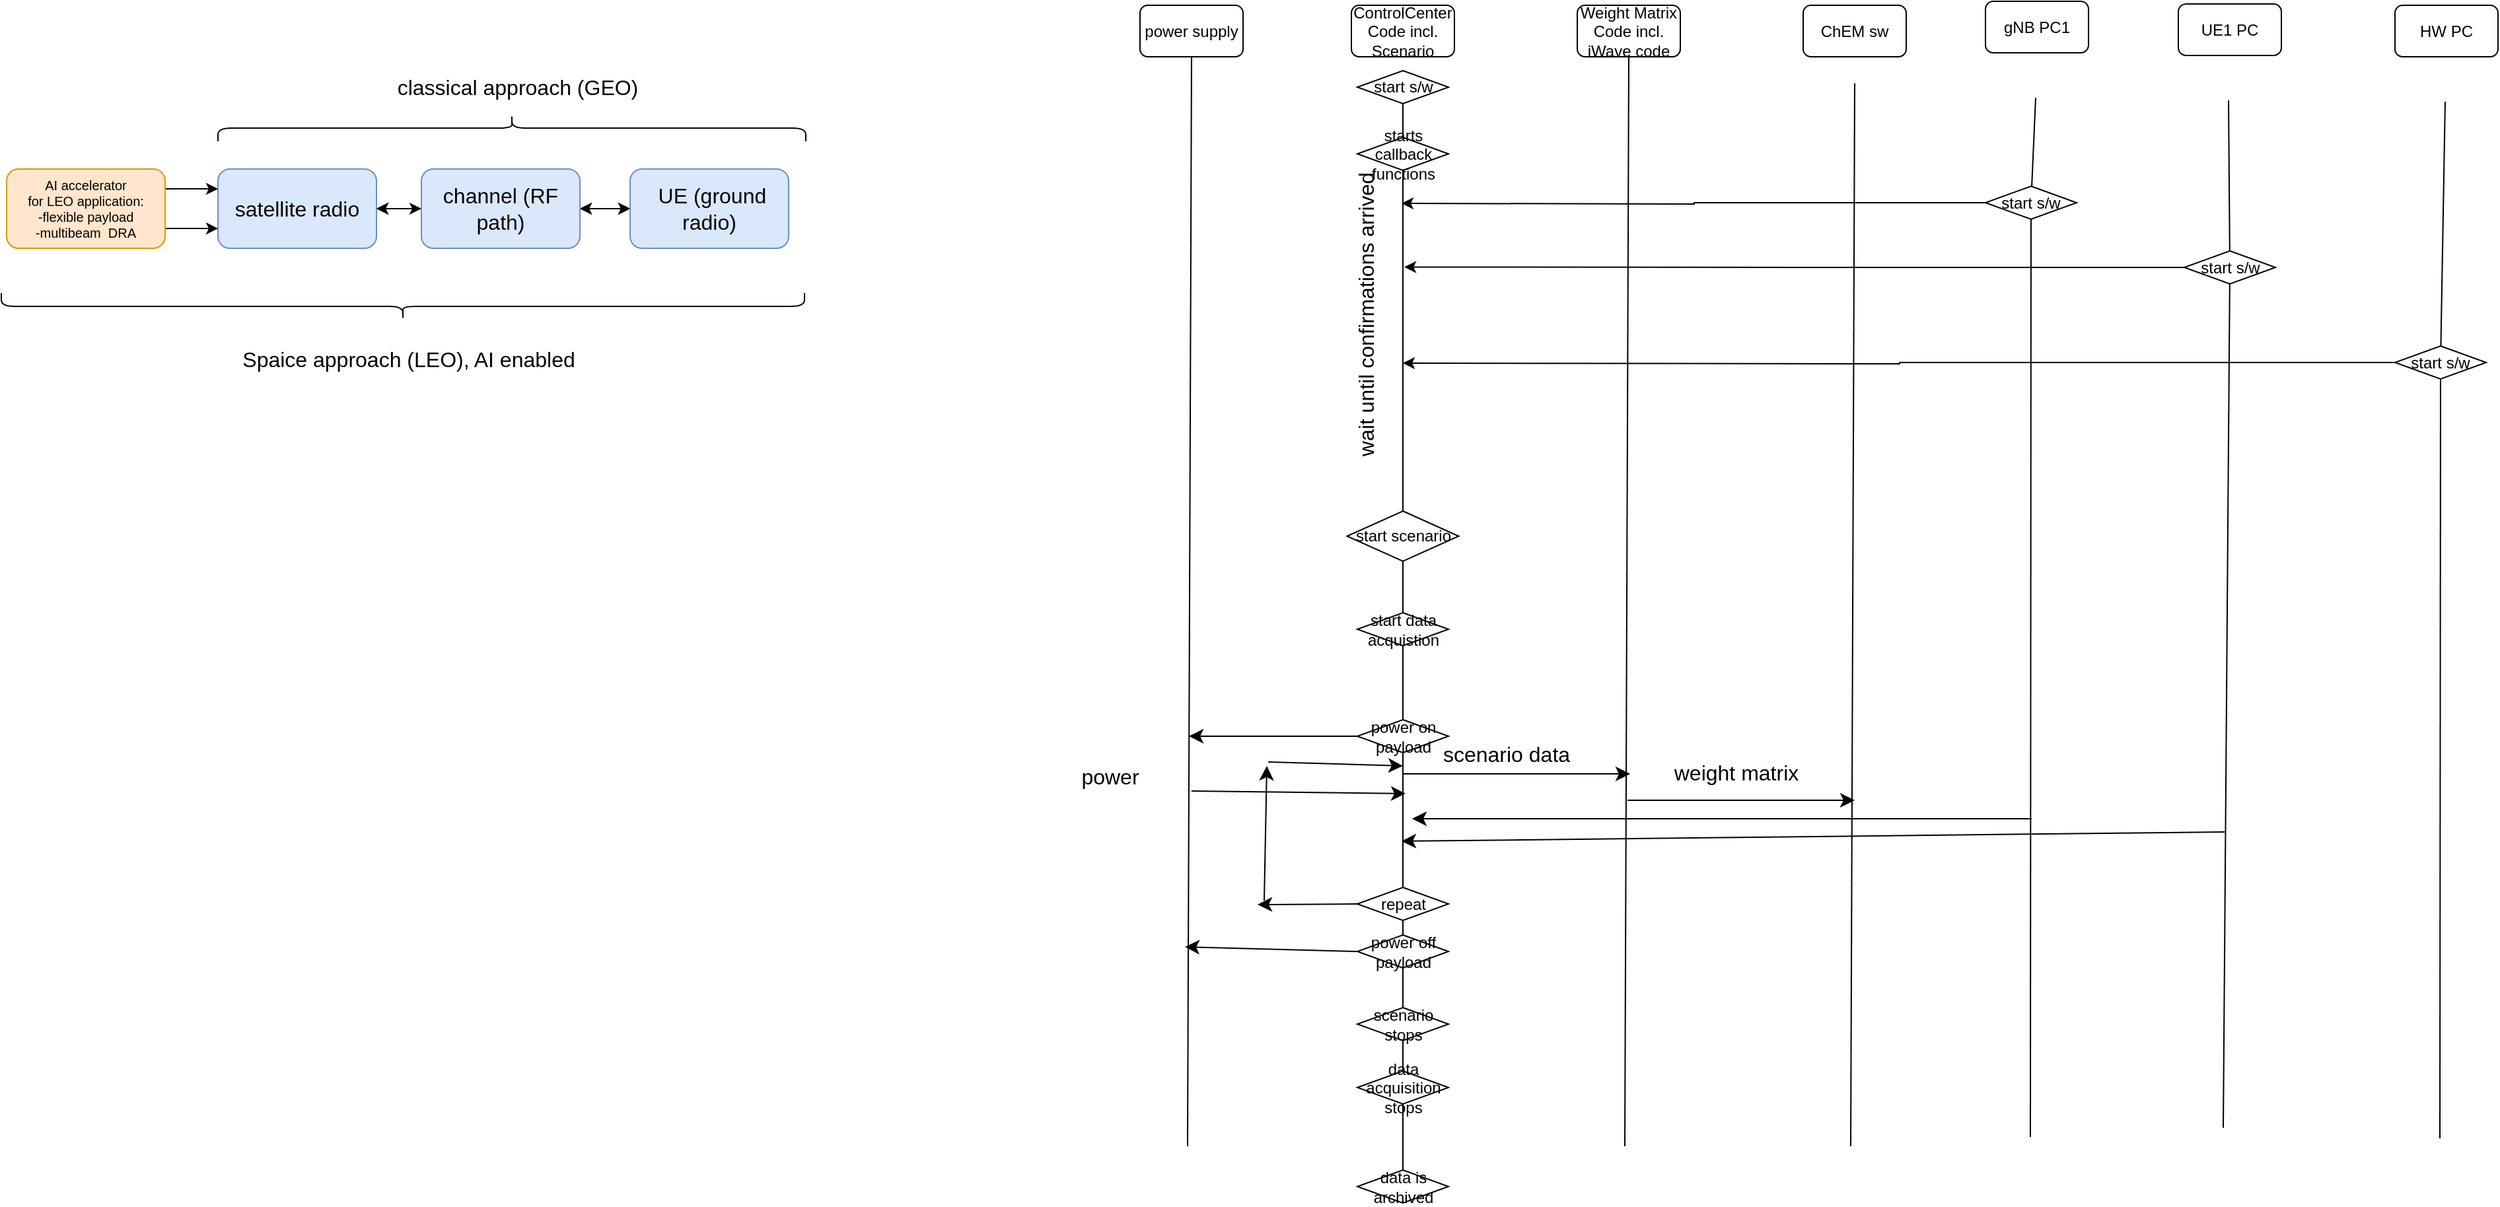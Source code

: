 <mxfile version="24.0.2" type="github">
  <diagram name="Page-1" id="akqyKi0w9UuJNH26rZH2">
    <mxGraphModel dx="1635" dy="947" grid="0" gridSize="10" guides="1" tooltips="1" connect="1" arrows="1" fold="1" page="0" pageScale="1" pageWidth="850" pageHeight="1100" math="0" shadow="0">
      <root>
        <mxCell id="0" />
        <mxCell id="1" parent="0" />
        <mxCell id="f_jKXFgEopd7oYcj2sJP-1" style="edgeStyle=orthogonalEdgeStyle;rounded=0;orthogonalLoop=1;jettySize=auto;html=1;exitX=1;exitY=0.5;exitDx=0;exitDy=0;startArrow=classic;startFill=0;" parent="1" source="rtLIbUINDSShz8pWYrtB-1" target="rtLIbUINDSShz8pWYrtB-2" edge="1">
          <mxGeometry relative="1" as="geometry" />
        </mxCell>
        <mxCell id="rtLIbUINDSShz8pWYrtB-1" value="satellite radio" style="rounded=1;whiteSpace=wrap;html=1;fontSize=16;fillColor=#dae8fc;strokeColor=#6c8ebf;" parent="1" vertex="1">
          <mxGeometry x="234" y="241" width="120" height="60" as="geometry" />
        </mxCell>
        <mxCell id="f_jKXFgEopd7oYcj2sJP-2" value="" style="edgeStyle=orthogonalEdgeStyle;rounded=0;orthogonalLoop=1;jettySize=auto;html=1;" parent="1" source="rtLIbUINDSShz8pWYrtB-2" target="rtLIbUINDSShz8pWYrtB-1" edge="1">
          <mxGeometry relative="1" as="geometry" />
        </mxCell>
        <mxCell id="f_jKXFgEopd7oYcj2sJP-3" style="edgeStyle=orthogonalEdgeStyle;rounded=0;orthogonalLoop=1;jettySize=auto;html=1;exitX=1;exitY=0.5;exitDx=0;exitDy=0;entryX=0;entryY=0.5;entryDx=0;entryDy=0;startArrow=classic;startFill=0;" parent="1" source="rtLIbUINDSShz8pWYrtB-2" target="rtLIbUINDSShz8pWYrtB-3" edge="1">
          <mxGeometry relative="1" as="geometry" />
        </mxCell>
        <mxCell id="f_jKXFgEopd7oYcj2sJP-4" value="" style="edgeStyle=orthogonalEdgeStyle;rounded=0;orthogonalLoop=1;jettySize=auto;html=1;startArrow=classic;startFill=1;" parent="1" source="rtLIbUINDSShz8pWYrtB-2" target="rtLIbUINDSShz8pWYrtB-3" edge="1">
          <mxGeometry relative="1" as="geometry" />
        </mxCell>
        <mxCell id="rtLIbUINDSShz8pWYrtB-2" value="channel (RF path)" style="rounded=1;whiteSpace=wrap;html=1;fontSize=16;fillColor=#dae8fc;strokeColor=#6c8ebf;" parent="1" vertex="1">
          <mxGeometry x="388" y="241" width="120" height="60" as="geometry" />
        </mxCell>
        <mxCell id="rtLIbUINDSShz8pWYrtB-3" value="&amp;nbsp;UE (ground radio)" style="rounded=1;whiteSpace=wrap;html=1;fontSize=16;fillColor=#dae8fc;strokeColor=#6c8ebf;" parent="1" vertex="1">
          <mxGeometry x="546" y="241" width="120" height="60" as="geometry" />
        </mxCell>
        <mxCell id="f_jKXFgEopd7oYcj2sJP-5" style="edgeStyle=orthogonalEdgeStyle;rounded=0;orthogonalLoop=1;jettySize=auto;html=1;exitX=1;exitY=0.25;exitDx=0;exitDy=0;entryX=0;entryY=0.25;entryDx=0;entryDy=0;" parent="1" source="rtLIbUINDSShz8pWYrtB-4" target="rtLIbUINDSShz8pWYrtB-1" edge="1">
          <mxGeometry relative="1" as="geometry" />
        </mxCell>
        <mxCell id="f_jKXFgEopd7oYcj2sJP-6" style="edgeStyle=orthogonalEdgeStyle;rounded=0;orthogonalLoop=1;jettySize=auto;html=1;exitX=1;exitY=0.75;exitDx=0;exitDy=0;entryX=0;entryY=0.75;entryDx=0;entryDy=0;" parent="1" source="rtLIbUINDSShz8pWYrtB-4" target="rtLIbUINDSShz8pWYrtB-1" edge="1">
          <mxGeometry relative="1" as="geometry" />
        </mxCell>
        <mxCell id="rtLIbUINDSShz8pWYrtB-4" value="&lt;font style=&quot;font-size: 10px;&quot;&gt;AI accelerator&lt;br style=&quot;font-size: 10px;&quot;&gt;for LEO&lt;font style=&quot;font-size: 10px;&quot;&gt; application:&lt;/font&gt;&lt;/font&gt;&lt;font style=&quot;font-size: 10px;&quot;&gt;&lt;br style=&quot;font-size: 10px;&quot;&gt;-flexible payload&lt;/font&gt;&lt;div style=&quot;font-size: 10px;&quot;&gt;&lt;font style=&quot;font-size: 10px;&quot;&gt;-multibeam&amp;nbsp; DRA&lt;br style=&quot;font-size: 10px;&quot;&gt;&lt;/font&gt;&lt;/div&gt;" style="rounded=1;whiteSpace=wrap;html=1;fontSize=10;spacing=0;fillColor=#ffe6cc;strokeColor=#d79b00;" parent="1" vertex="1">
          <mxGeometry x="74" y="241" width="120" height="60" as="geometry" />
        </mxCell>
        <mxCell id="f_jKXFgEopd7oYcj2sJP-8" value="" style="shape=curlyBracket;whiteSpace=wrap;html=1;rounded=1;labelPosition=left;verticalLabelPosition=middle;align=right;verticalAlign=middle;rotation=90;" parent="1" vertex="1">
          <mxGeometry x="446.5" y="-12.5" width="20" height="445" as="geometry" />
        </mxCell>
        <mxCell id="f_jKXFgEopd7oYcj2sJP-9" value="" style="shape=curlyBracket;whiteSpace=wrap;html=1;rounded=1;labelPosition=left;verticalLabelPosition=middle;align=right;verticalAlign=middle;rotation=-90;" parent="1" vertex="1">
          <mxGeometry x="364" y="41" width="20" height="608" as="geometry" />
        </mxCell>
        <mxCell id="f_jKXFgEopd7oYcj2sJP-10" value="classical approach (GEO)" style="text;html=1;strokeColor=none;fillColor=none;align=center;verticalAlign=middle;whiteSpace=wrap;rounded=0;fontSize=16;" parent="1" vertex="1">
          <mxGeometry x="346" y="164" width="229.5" height="30" as="geometry" />
        </mxCell>
        <mxCell id="f_jKXFgEopd7oYcj2sJP-13" value="Spaice approach (LEO), AI enabled" style="text;html=1;strokeColor=none;fillColor=none;align=center;verticalAlign=middle;whiteSpace=wrap;rounded=0;fontSize=16;" parent="1" vertex="1">
          <mxGeometry x="234" y="370" width="289" height="30" as="geometry" />
        </mxCell>
        <mxCell id="dyPH3C41059jYyeXzHxH-2" value="" style="endArrow=none;html=1;rounded=0;" parent="1" source="dyPH3C41059jYyeXzHxH-29" edge="1">
          <mxGeometry width="50" height="50" relative="1" as="geometry">
            <mxPoint x="1126" y="698" as="sourcePoint" />
            <mxPoint x="1130" y="187" as="targetPoint" />
          </mxGeometry>
        </mxCell>
        <mxCell id="dyPH3C41059jYyeXzHxH-6" value="" style="endArrow=none;html=1;rounded=0;" parent="1" source="dyPH3C41059jYyeXzHxH-18" edge="1">
          <mxGeometry width="50" height="50" relative="1" as="geometry">
            <mxPoint x="1606" y="698" as="sourcePoint" />
            <mxPoint x="1610" y="187" as="targetPoint" />
          </mxGeometry>
        </mxCell>
        <mxCell id="dyPH3C41059jYyeXzHxH-7" value="ControlCenter Code incl. Scenario" style="rounded=1;whiteSpace=wrap;html=1;" parent="1" vertex="1">
          <mxGeometry x="1092" y="117" width="78" height="39" as="geometry" />
        </mxCell>
        <mxCell id="dyPH3C41059jYyeXzHxH-8" value="ChEM sw" style="rounded=1;whiteSpace=wrap;html=1;" parent="1" vertex="1">
          <mxGeometry x="1434" y="117" width="78" height="39" as="geometry" />
        </mxCell>
        <mxCell id="dyPH3C41059jYyeXzHxH-9" value="gNB PC1" style="rounded=1;whiteSpace=wrap;html=1;" parent="1" vertex="1">
          <mxGeometry x="1572" y="114" width="78" height="39" as="geometry" />
        </mxCell>
        <mxCell id="dyPH3C41059jYyeXzHxH-10" value="" style="endArrow=none;html=1;rounded=0;" parent="1" source="dyPH3C41059jYyeXzHxH-20" edge="1">
          <mxGeometry width="50" height="50" relative="1" as="geometry">
            <mxPoint x="1752" y="700" as="sourcePoint" />
            <mxPoint x="1756" y="189" as="targetPoint" />
          </mxGeometry>
        </mxCell>
        <mxCell id="dyPH3C41059jYyeXzHxH-11" value="&lt;div&gt;UE1 PC&lt;br&gt;&lt;/div&gt;" style="rounded=1;whiteSpace=wrap;html=1;" parent="1" vertex="1">
          <mxGeometry x="1718" y="116" width="78" height="39" as="geometry" />
        </mxCell>
        <mxCell id="dyPH3C41059jYyeXzHxH-12" value="" style="endArrow=none;html=1;rounded=0;" parent="1" source="dyPH3C41059jYyeXzHxH-22" edge="1">
          <mxGeometry width="50" height="50" relative="1" as="geometry">
            <mxPoint x="1916" y="701" as="sourcePoint" />
            <mxPoint x="1920" y="190" as="targetPoint" />
          </mxGeometry>
        </mxCell>
        <mxCell id="dyPH3C41059jYyeXzHxH-13" value="HW PC" style="rounded=1;whiteSpace=wrap;html=1;" parent="1" vertex="1">
          <mxGeometry x="1882" y="117" width="78" height="39" as="geometry" />
        </mxCell>
        <mxCell id="dyPH3C41059jYyeXzHxH-15" value="" style="endArrow=none;html=1;rounded=0;" parent="1" source="dyPH3C41059jYyeXzHxH-30" target="dyPH3C41059jYyeXzHxH-14" edge="1">
          <mxGeometry width="50" height="50" relative="1" as="geometry">
            <mxPoint x="1126" y="698" as="sourcePoint" />
            <mxPoint x="1130" y="187" as="targetPoint" />
          </mxGeometry>
        </mxCell>
        <mxCell id="dyPH3C41059jYyeXzHxH-14" value="start scenario" style="rhombus;whiteSpace=wrap;html=1;" parent="1" vertex="1">
          <mxGeometry x="1088.75" y="500" width="84.5" height="38" as="geometry" />
        </mxCell>
        <mxCell id="dyPH3C41059jYyeXzHxH-17" value="" style="endArrow=none;html=1;rounded=0;" parent="1" edge="1">
          <mxGeometry width="50" height="50" relative="1" as="geometry">
            <mxPoint x="1470" y="981" as="sourcePoint" />
            <mxPoint x="1473" y="176" as="targetPoint" />
          </mxGeometry>
        </mxCell>
        <mxCell id="dyPH3C41059jYyeXzHxH-19" value="" style="endArrow=none;html=1;rounded=0;" parent="1" target="dyPH3C41059jYyeXzHxH-18" edge="1">
          <mxGeometry width="50" height="50" relative="1" as="geometry">
            <mxPoint x="1606" y="974" as="sourcePoint" />
            <mxPoint x="1610" y="187" as="targetPoint" />
          </mxGeometry>
        </mxCell>
        <mxCell id="dyPH3C41059jYyeXzHxH-25" style="edgeStyle=orthogonalEdgeStyle;rounded=0;orthogonalLoop=1;jettySize=auto;html=1;exitX=0;exitY=0.5;exitDx=0;exitDy=0;" parent="1" source="dyPH3C41059jYyeXzHxH-18" edge="1">
          <mxGeometry relative="1" as="geometry">
            <mxPoint x="1130" y="267" as="targetPoint" />
          </mxGeometry>
        </mxCell>
        <mxCell id="dyPH3C41059jYyeXzHxH-18" value="start s/w" style="rhombus;whiteSpace=wrap;html=1;" parent="1" vertex="1">
          <mxGeometry x="1572" y="254" width="69" height="25" as="geometry" />
        </mxCell>
        <mxCell id="dyPH3C41059jYyeXzHxH-21" value="" style="endArrow=none;html=1;rounded=0;" parent="1" target="dyPH3C41059jYyeXzHxH-20" edge="1">
          <mxGeometry width="50" height="50" relative="1" as="geometry">
            <mxPoint x="1752" y="967" as="sourcePoint" />
            <mxPoint x="1756" y="189" as="targetPoint" />
          </mxGeometry>
        </mxCell>
        <mxCell id="dyPH3C41059jYyeXzHxH-26" style="edgeStyle=orthogonalEdgeStyle;rounded=0;orthogonalLoop=1;jettySize=auto;html=1;exitX=0;exitY=0.5;exitDx=0;exitDy=0;" parent="1" source="dyPH3C41059jYyeXzHxH-20" edge="1">
          <mxGeometry relative="1" as="geometry">
            <mxPoint x="1132.059" y="315.235" as="targetPoint" />
          </mxGeometry>
        </mxCell>
        <mxCell id="dyPH3C41059jYyeXzHxH-20" value="start s/w" style="rhombus;whiteSpace=wrap;html=1;" parent="1" vertex="1">
          <mxGeometry x="1722.5" y="303" width="69" height="25" as="geometry" />
        </mxCell>
        <mxCell id="dyPH3C41059jYyeXzHxH-24" value="" style="endArrow=none;html=1;rounded=0;" parent="1" target="dyPH3C41059jYyeXzHxH-22" edge="1">
          <mxGeometry width="50" height="50" relative="1" as="geometry">
            <mxPoint x="1916" y="975" as="sourcePoint" />
            <mxPoint x="1920" y="190" as="targetPoint" />
          </mxGeometry>
        </mxCell>
        <mxCell id="dyPH3C41059jYyeXzHxH-28" style="edgeStyle=orthogonalEdgeStyle;rounded=0;orthogonalLoop=1;jettySize=auto;html=1;exitX=0;exitY=0.5;exitDx=0;exitDy=0;" parent="1" source="dyPH3C41059jYyeXzHxH-22" edge="1">
          <mxGeometry relative="1" as="geometry">
            <mxPoint x="1131" y="388" as="targetPoint" />
          </mxGeometry>
        </mxCell>
        <mxCell id="dyPH3C41059jYyeXzHxH-22" value="start s/w" style="rhombus;whiteSpace=wrap;html=1;" parent="1" vertex="1">
          <mxGeometry x="1882" y="375" width="69" height="25" as="geometry" />
        </mxCell>
        <mxCell id="dyPH3C41059jYyeXzHxH-32" value="" style="endArrow=none;html=1;rounded=0;" parent="1" source="dyPH3C41059jYyeXzHxH-36" target="dyPH3C41059jYyeXzHxH-30" edge="1">
          <mxGeometry width="50" height="50" relative="1" as="geometry">
            <mxPoint x="1131" y="692" as="sourcePoint" />
            <mxPoint x="1131" y="514" as="targetPoint" />
          </mxGeometry>
        </mxCell>
        <mxCell id="dyPH3C41059jYyeXzHxH-30" value="start data acquistion" style="rhombus;whiteSpace=wrap;html=1;" parent="1" vertex="1">
          <mxGeometry x="1096.5" y="577" width="69" height="25" as="geometry" />
        </mxCell>
        <mxCell id="dyPH3C41059jYyeXzHxH-35" value="" style="endArrow=none;html=1;rounded=0;" parent="1" source="dyPH3C41059jYyeXzHxH-40" target="dyPH3C41059jYyeXzHxH-33" edge="1">
          <mxGeometry width="50" height="50" relative="1" as="geometry">
            <mxPoint x="1131" y="907" as="sourcePoint" />
            <mxPoint x="1131" y="655" as="targetPoint" />
          </mxGeometry>
        </mxCell>
        <mxCell id="XN0WKmRxlIbtqyMM3pOz-11" style="edgeStyle=none;curved=1;rounded=0;orthogonalLoop=1;jettySize=auto;html=1;exitX=0;exitY=0.5;exitDx=0;exitDy=0;fontSize=12;startSize=8;endSize=8;" edge="1" parent="1" source="dyPH3C41059jYyeXzHxH-33">
          <mxGeometry relative="1" as="geometry">
            <mxPoint x="966" y="830" as="targetPoint" />
          </mxGeometry>
        </mxCell>
        <mxCell id="dyPH3C41059jYyeXzHxH-33" value="power off payload" style="rhombus;whiteSpace=wrap;html=1;" parent="1" vertex="1">
          <mxGeometry x="1096.5" y="821" width="69" height="25" as="geometry" />
        </mxCell>
        <mxCell id="dyPH3C41059jYyeXzHxH-37" value="" style="endArrow=none;html=1;rounded=0;" parent="1" source="XN0WKmRxlIbtqyMM3pOz-14" target="dyPH3C41059jYyeXzHxH-36" edge="1">
          <mxGeometry width="50" height="50" relative="1" as="geometry">
            <mxPoint x="1131" y="734" as="sourcePoint" />
            <mxPoint x="1131" y="602" as="targetPoint" />
          </mxGeometry>
        </mxCell>
        <mxCell id="XN0WKmRxlIbtqyMM3pOz-10" style="edgeStyle=none;curved=1;rounded=0;orthogonalLoop=1;jettySize=auto;html=1;fontSize=12;startSize=8;endSize=8;" edge="1" parent="1" source="dyPH3C41059jYyeXzHxH-36">
          <mxGeometry relative="1" as="geometry">
            <mxPoint x="969" y="670.5" as="targetPoint" />
          </mxGeometry>
        </mxCell>
        <mxCell id="dyPH3C41059jYyeXzHxH-36" value="power on payload" style="rhombus;whiteSpace=wrap;html=1;" parent="1" vertex="1">
          <mxGeometry x="1096.5" y="658" width="69" height="25" as="geometry" />
        </mxCell>
        <mxCell id="dyPH3C41059jYyeXzHxH-39" value="" style="endArrow=none;html=1;rounded=0;" parent="1" source="dyPH3C41059jYyeXzHxH-43" target="dyPH3C41059jYyeXzHxH-38" edge="1">
          <mxGeometry width="50" height="50" relative="1" as="geometry">
            <mxPoint x="1134" y="1035" as="sourcePoint" />
            <mxPoint x="1131" y="812" as="targetPoint" />
          </mxGeometry>
        </mxCell>
        <mxCell id="dyPH3C41059jYyeXzHxH-38" value="data acquisition stops" style="rhombus;whiteSpace=wrap;html=1;" parent="1" vertex="1">
          <mxGeometry x="1096.5" y="924" width="69" height="25" as="geometry" />
        </mxCell>
        <mxCell id="dyPH3C41059jYyeXzHxH-41" value="" style="endArrow=none;html=1;rounded=0;" parent="1" source="dyPH3C41059jYyeXzHxH-38" target="dyPH3C41059jYyeXzHxH-40" edge="1">
          <mxGeometry width="50" height="50" relative="1" as="geometry">
            <mxPoint x="1133" y="960" as="sourcePoint" />
            <mxPoint x="1131" y="812" as="targetPoint" />
          </mxGeometry>
        </mxCell>
        <mxCell id="dyPH3C41059jYyeXzHxH-40" value="scenario stops" style="rhombus;whiteSpace=wrap;html=1;" parent="1" vertex="1">
          <mxGeometry x="1096.5" y="876" width="69" height="25" as="geometry" />
        </mxCell>
        <mxCell id="dyPH3C41059jYyeXzHxH-42" value="" style="endArrow=none;html=1;rounded=0;" parent="1" source="dyPH3C41059jYyeXzHxH-14" target="dyPH3C41059jYyeXzHxH-29" edge="1">
          <mxGeometry width="50" height="50" relative="1" as="geometry">
            <mxPoint x="1131" y="489" as="sourcePoint" />
            <mxPoint x="1130" y="187" as="targetPoint" />
          </mxGeometry>
        </mxCell>
        <mxCell id="dyPH3C41059jYyeXzHxH-29" value="start s/w" style="rhombus;whiteSpace=wrap;html=1;" parent="1" vertex="1">
          <mxGeometry x="1096.5" y="166.5" width="69" height="25" as="geometry" />
        </mxCell>
        <mxCell id="dyPH3C41059jYyeXzHxH-43" value="data is archived" style="rhombus;whiteSpace=wrap;html=1;" parent="1" vertex="1">
          <mxGeometry x="1096.5" y="999" width="69" height="25" as="geometry" />
        </mxCell>
        <mxCell id="cFXwHNUh8NjnOuUYUcD7-1" value="" style="endArrow=classic;html=1;rounded=0;fontSize=12;startSize=8;endSize=8;curved=1;" parent="1" edge="1">
          <mxGeometry width="50" height="50" relative="1" as="geometry">
            <mxPoint x="1131" y="699" as="sourcePoint" />
            <mxPoint x="1303" y="699" as="targetPoint" />
          </mxGeometry>
        </mxCell>
        <mxCell id="cFXwHNUh8NjnOuUYUcD7-3" value="Weight Matrix Code incl. iWave code" style="rounded=1;whiteSpace=wrap;html=1;" parent="1" vertex="1">
          <mxGeometry x="1263" y="117" width="78" height="39" as="geometry" />
        </mxCell>
        <mxCell id="cFXwHNUh8NjnOuUYUcD7-4" value="" style="endArrow=none;html=1;rounded=0;entryX=0.5;entryY=1;entryDx=0;entryDy=0;" parent="1" target="cFXwHNUh8NjnOuUYUcD7-3" edge="1">
          <mxGeometry width="50" height="50" relative="1" as="geometry">
            <mxPoint x="1299" y="981" as="sourcePoint" />
            <mxPoint x="1299.489" y="413.996" as="targetPoint" />
          </mxGeometry>
        </mxCell>
        <mxCell id="cFXwHNUh8NjnOuUYUcD7-9" value="scenario data" style="text;html=1;strokeColor=none;fillColor=none;align=center;verticalAlign=middle;whiteSpace=wrap;rounded=0;fontSize=16;" parent="1" vertex="1">
          <mxGeometry x="1159" y="669" width="101" height="30" as="geometry" />
        </mxCell>
        <mxCell id="cFXwHNUh8NjnOuUYUcD7-10" value="" style="endArrow=classic;html=1;rounded=0;fontSize=12;startSize=8;endSize=8;curved=1;" parent="1" edge="1">
          <mxGeometry width="50" height="50" relative="1" as="geometry">
            <mxPoint x="1301" y="719" as="sourcePoint" />
            <mxPoint x="1473" y="719" as="targetPoint" />
          </mxGeometry>
        </mxCell>
        <mxCell id="XN0WKmRxlIbtqyMM3pOz-1" value="wait until confirmations arrived" style="text;html=1;align=center;verticalAlign=middle;whiteSpace=wrap;rounded=0;fontSize=16;rotation=-90;" vertex="1" parent="1">
          <mxGeometry x="984" y="336" width="238" height="30" as="geometry" />
        </mxCell>
        <mxCell id="XN0WKmRxlIbtqyMM3pOz-5" value="starts callback functions" style="rhombus;whiteSpace=wrap;html=1;" vertex="1" parent="1">
          <mxGeometry x="1096.5" y="217" width="69" height="25" as="geometry" />
        </mxCell>
        <mxCell id="XN0WKmRxlIbtqyMM3pOz-6" value="weight matrix" style="text;html=1;strokeColor=none;fillColor=none;align=center;verticalAlign=middle;whiteSpace=wrap;rounded=0;fontSize=16;" vertex="1" parent="1">
          <mxGeometry x="1333" y="683" width="101" height="30" as="geometry" />
        </mxCell>
        <mxCell id="XN0WKmRxlIbtqyMM3pOz-8" value="power supply" style="rounded=1;whiteSpace=wrap;html=1;" vertex="1" parent="1">
          <mxGeometry x="932" y="117" width="78" height="39" as="geometry" />
        </mxCell>
        <mxCell id="XN0WKmRxlIbtqyMM3pOz-9" value="" style="endArrow=none;html=1;rounded=0;entryX=0.5;entryY=1;entryDx=0;entryDy=0;" edge="1" parent="1" target="XN0WKmRxlIbtqyMM3pOz-8">
          <mxGeometry width="50" height="50" relative="1" as="geometry">
            <mxPoint x="968" y="981" as="sourcePoint" />
            <mxPoint x="968.489" y="413.996" as="targetPoint" />
          </mxGeometry>
        </mxCell>
        <mxCell id="XN0WKmRxlIbtqyMM3pOz-16" value="" style="endArrow=none;html=1;rounded=0;" edge="1" parent="1" source="dyPH3C41059jYyeXzHxH-33" target="XN0WKmRxlIbtqyMM3pOz-14">
          <mxGeometry width="50" height="50" relative="1" as="geometry">
            <mxPoint x="1131" y="821" as="sourcePoint" />
            <mxPoint x="1131" y="683" as="targetPoint" />
          </mxGeometry>
        </mxCell>
        <mxCell id="XN0WKmRxlIbtqyMM3pOz-17" style="edgeStyle=none;curved=1;rounded=0;orthogonalLoop=1;jettySize=auto;html=1;exitX=0;exitY=0.5;exitDx=0;exitDy=0;fontSize=12;startSize=8;endSize=8;" edge="1" parent="1" source="XN0WKmRxlIbtqyMM3pOz-14">
          <mxGeometry relative="1" as="geometry">
            <mxPoint x="1021" y="798" as="targetPoint" />
          </mxGeometry>
        </mxCell>
        <mxCell id="XN0WKmRxlIbtqyMM3pOz-14" value="repeat" style="rhombus;whiteSpace=wrap;html=1;" vertex="1" parent="1">
          <mxGeometry x="1096.5" y="785" width="69" height="25" as="geometry" />
        </mxCell>
        <mxCell id="XN0WKmRxlIbtqyMM3pOz-18" value="" style="endArrow=classic;html=1;rounded=0;fontSize=12;startSize=8;endSize=8;curved=1;" edge="1" parent="1">
          <mxGeometry width="50" height="50" relative="1" as="geometry">
            <mxPoint x="1026" y="795" as="sourcePoint" />
            <mxPoint x="1028" y="693" as="targetPoint" />
          </mxGeometry>
        </mxCell>
        <mxCell id="XN0WKmRxlIbtqyMM3pOz-19" value="" style="endArrow=classic;html=1;rounded=0;fontSize=12;startSize=8;endSize=8;curved=1;" edge="1" parent="1">
          <mxGeometry width="50" height="50" relative="1" as="geometry">
            <mxPoint x="1029" y="690" as="sourcePoint" />
            <mxPoint x="1131" y="693" as="targetPoint" />
          </mxGeometry>
        </mxCell>
        <mxCell id="XN0WKmRxlIbtqyMM3pOz-20" value="" style="endArrow=classic;html=1;rounded=0;fontSize=12;startSize=8;endSize=8;curved=1;" edge="1" parent="1">
          <mxGeometry width="50" height="50" relative="1" as="geometry">
            <mxPoint x="971" y="712" as="sourcePoint" />
            <mxPoint x="1133" y="714" as="targetPoint" />
          </mxGeometry>
        </mxCell>
        <mxCell id="XN0WKmRxlIbtqyMM3pOz-21" value="power" style="text;html=1;strokeColor=none;fillColor=none;align=center;verticalAlign=middle;whiteSpace=wrap;rounded=0;fontSize=16;" vertex="1" parent="1">
          <mxGeometry x="859" y="686" width="101" height="30" as="geometry" />
        </mxCell>
        <mxCell id="XN0WKmRxlIbtqyMM3pOz-23" style="edgeStyle=none;curved=1;rounded=0;orthogonalLoop=1;jettySize=auto;html=1;exitX=0;exitY=0.5;exitDx=0;exitDy=0;fontSize=12;startSize=8;endSize=8;" edge="1" parent="1">
          <mxGeometry relative="1" as="geometry">
            <mxPoint x="1138" y="733" as="targetPoint" />
            <mxPoint x="1607" y="733" as="sourcePoint" />
          </mxGeometry>
        </mxCell>
        <mxCell id="XN0WKmRxlIbtqyMM3pOz-24" style="edgeStyle=none;curved=1;rounded=0;orthogonalLoop=1;jettySize=auto;html=1;fontSize=12;startSize=8;endSize=8;" edge="1" parent="1">
          <mxGeometry relative="1" as="geometry">
            <mxPoint x="1130" y="750" as="targetPoint" />
            <mxPoint x="1753" y="743" as="sourcePoint" />
          </mxGeometry>
        </mxCell>
      </root>
    </mxGraphModel>
  </diagram>
</mxfile>
